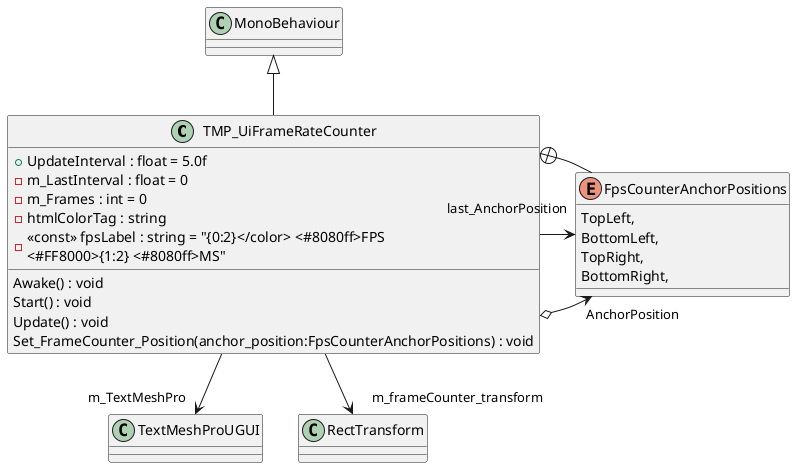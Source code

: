 @startuml
class TMP_UiFrameRateCounter {
    + UpdateInterval : float = 5.0f
    - m_LastInterval : float = 0
    - m_Frames : int = 0
    - htmlColorTag : string
    - <<const>> fpsLabel : string = "{0:2&#125;</color> <#8080ff>FPS \n<#FF8000>{1:2&#125; <#8080ff>MS"
    Awake() : void
    Start() : void
    Update() : void
    Set_FrameCounter_Position(anchor_position:FpsCounterAnchorPositions) : void
}
enum FpsCounterAnchorPositions {
    TopLeft,
    BottomLeft,
    TopRight,
    BottomRight,
}
MonoBehaviour <|-- TMP_UiFrameRateCounter
TMP_UiFrameRateCounter o-> "AnchorPosition" FpsCounterAnchorPositions
TMP_UiFrameRateCounter --> "m_TextMeshPro" TextMeshProUGUI
TMP_UiFrameRateCounter --> "m_frameCounter_transform" RectTransform
TMP_UiFrameRateCounter --> "last_AnchorPosition" FpsCounterAnchorPositions
TMP_UiFrameRateCounter +-- FpsCounterAnchorPositions
@enduml
